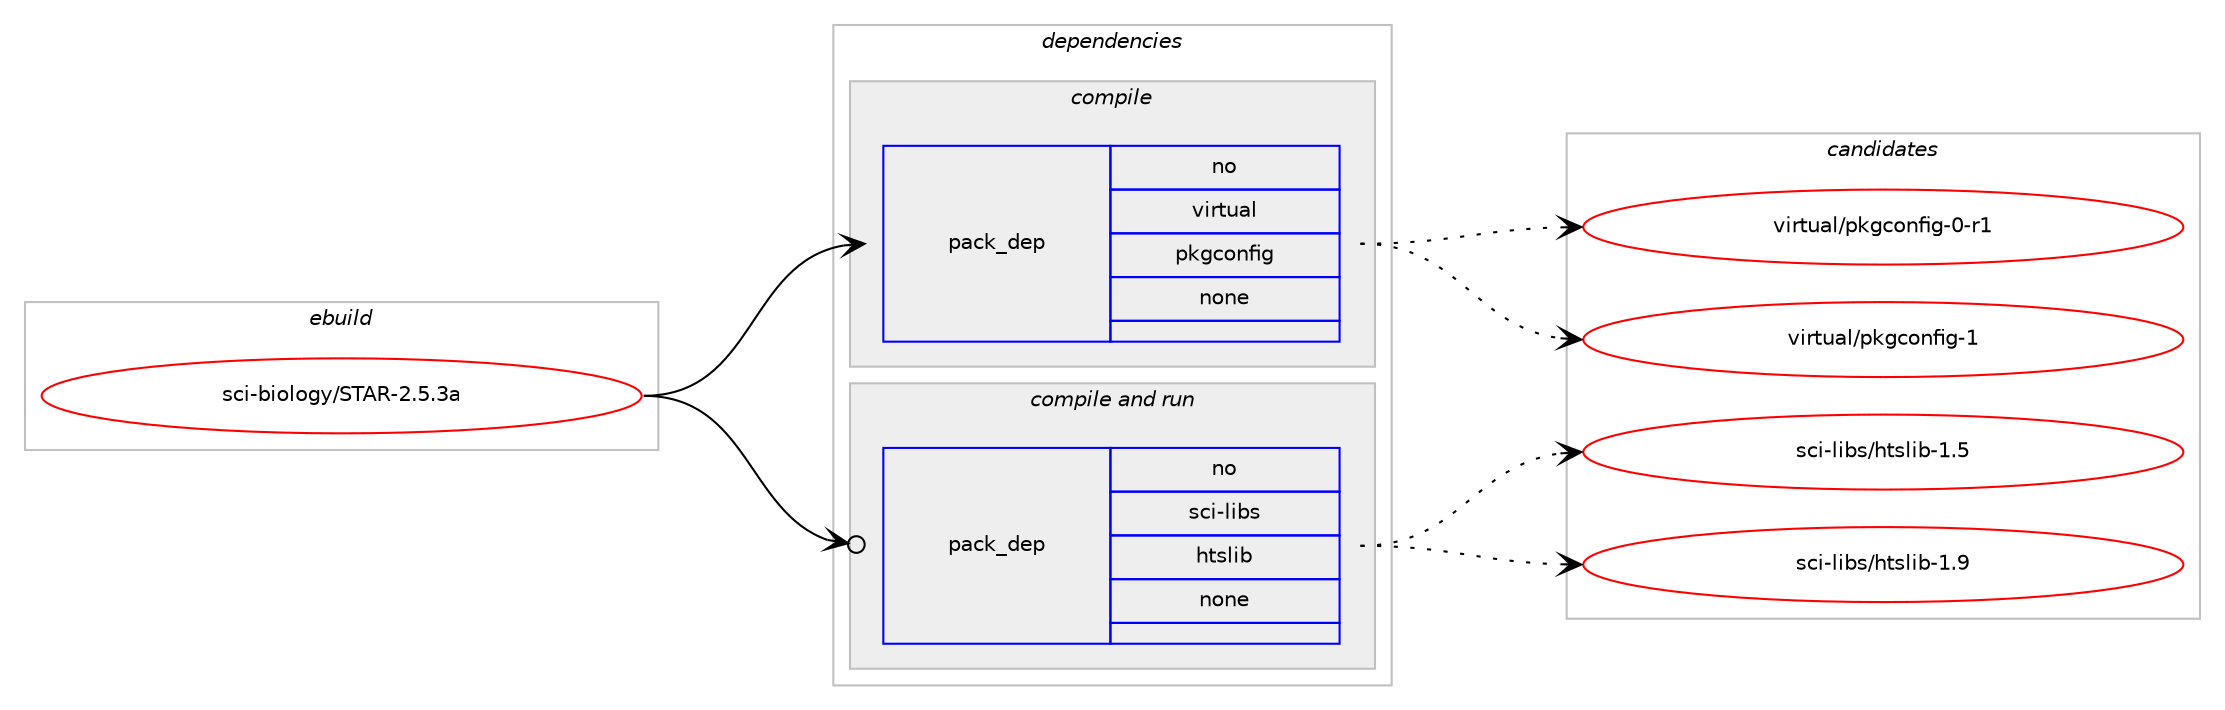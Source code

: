 digraph prolog {

# *************
# Graph options
# *************

newrank=true;
concentrate=true;
compound=true;
graph [rankdir=LR,fontname=Helvetica,fontsize=10,ranksep=1.5];#, ranksep=2.5, nodesep=0.2];
edge  [arrowhead=vee];
node  [fontname=Helvetica,fontsize=10];

# **********
# The ebuild
# **********

subgraph cluster_leftcol {
color=gray;
rank=same;
label=<<i>ebuild</i>>;
id [label="sci-biology/STAR-2.5.3a", color=red, width=4, href="../sci-biology/STAR-2.5.3a.svg"];
}

# ****************
# The dependencies
# ****************

subgraph cluster_midcol {
color=gray;
label=<<i>dependencies</i>>;
subgraph cluster_compile {
fillcolor="#eeeeee";
style=filled;
label=<<i>compile</i>>;
subgraph pack628015 {
dependency849590 [label=<<TABLE BORDER="0" CELLBORDER="1" CELLSPACING="0" CELLPADDING="4" WIDTH="220"><TR><TD ROWSPAN="6" CELLPADDING="30">pack_dep</TD></TR><TR><TD WIDTH="110">no</TD></TR><TR><TD>virtual</TD></TR><TR><TD>pkgconfig</TD></TR><TR><TD>none</TD></TR><TR><TD></TD></TR></TABLE>>, shape=none, color=blue];
}
id:e -> dependency849590:w [weight=20,style="solid",arrowhead="vee"];
}
subgraph cluster_compileandrun {
fillcolor="#eeeeee";
style=filled;
label=<<i>compile and run</i>>;
subgraph pack628016 {
dependency849591 [label=<<TABLE BORDER="0" CELLBORDER="1" CELLSPACING="0" CELLPADDING="4" WIDTH="220"><TR><TD ROWSPAN="6" CELLPADDING="30">pack_dep</TD></TR><TR><TD WIDTH="110">no</TD></TR><TR><TD>sci-libs</TD></TR><TR><TD>htslib</TD></TR><TR><TD>none</TD></TR><TR><TD></TD></TR></TABLE>>, shape=none, color=blue];
}
id:e -> dependency849591:w [weight=20,style="solid",arrowhead="odotvee"];
}
subgraph cluster_run {
fillcolor="#eeeeee";
style=filled;
label=<<i>run</i>>;
}
}

# **************
# The candidates
# **************

subgraph cluster_choices {
rank=same;
color=gray;
label=<<i>candidates</i>>;

subgraph choice628015 {
color=black;
nodesep=1;
choice11810511411611797108471121071039911111010210510345484511449 [label="virtual/pkgconfig-0-r1", color=red, width=4,href="../virtual/pkgconfig-0-r1.svg"];
choice1181051141161179710847112107103991111101021051034549 [label="virtual/pkgconfig-1", color=red, width=4,href="../virtual/pkgconfig-1.svg"];
dependency849590:e -> choice11810511411611797108471121071039911111010210510345484511449:w [style=dotted,weight="100"];
dependency849590:e -> choice1181051141161179710847112107103991111101021051034549:w [style=dotted,weight="100"];
}
subgraph choice628016 {
color=black;
nodesep=1;
choice115991054510810598115471041161151081059845494653 [label="sci-libs/htslib-1.5", color=red, width=4,href="../sci-libs/htslib-1.5.svg"];
choice115991054510810598115471041161151081059845494657 [label="sci-libs/htslib-1.9", color=red, width=4,href="../sci-libs/htslib-1.9.svg"];
dependency849591:e -> choice115991054510810598115471041161151081059845494653:w [style=dotted,weight="100"];
dependency849591:e -> choice115991054510810598115471041161151081059845494657:w [style=dotted,weight="100"];
}
}

}

